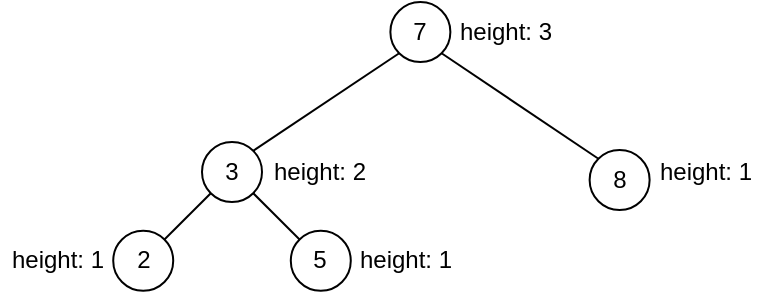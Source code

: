 <mxfile>
    <diagram id="PDsLy4f_zZ-C1rrqJ6FS" name="Page-1">
        <mxGraphModel dx="434" dy="510" grid="1" gridSize="10" guides="1" tooltips="1" connect="1" arrows="1" fold="1" page="1" pageScale="1" pageWidth="827" pageHeight="1169" math="0" shadow="0">
            <root>
                <mxCell id="0"/>
                <mxCell id="1" parent="0"/>
                <mxCell id="2" value="7" style="ellipse;whiteSpace=wrap;html=1;aspect=fixed;" parent="1" vertex="1">
                    <mxGeometry x="354.19" y="100" width="30" height="30" as="geometry"/>
                </mxCell>
                <mxCell id="3" value="3" style="ellipse;whiteSpace=wrap;html=1;aspect=fixed;" parent="1" vertex="1">
                    <mxGeometry x="260" y="170" width="30" height="30" as="geometry"/>
                </mxCell>
                <mxCell id="4" value="" style="endArrow=none;html=1;entryX=0;entryY=1;entryDx=0;entryDy=0;exitX=1;exitY=0;exitDx=0;exitDy=0;" parent="1" source="3" target="2" edge="1">
                    <mxGeometry width="50" height="50" relative="1" as="geometry">
                        <mxPoint x="320" y="230" as="sourcePoint"/>
                        <mxPoint x="370" y="180" as="targetPoint"/>
                    </mxGeometry>
                </mxCell>
                <mxCell id="5" value="8" style="ellipse;whiteSpace=wrap;html=1;aspect=fixed;" parent="1" vertex="1">
                    <mxGeometry x="453.81" y="174" width="30" height="30" as="geometry"/>
                </mxCell>
                <mxCell id="6" value="" style="endArrow=none;html=1;entryX=1;entryY=1;entryDx=0;entryDy=0;exitX=0;exitY=0;exitDx=0;exitDy=0;" parent="1" source="5" target="2" edge="1">
                    <mxGeometry width="50" height="50" relative="1" as="geometry">
                        <mxPoint x="440" y="250" as="sourcePoint"/>
                        <mxPoint x="490" y="200" as="targetPoint"/>
                    </mxGeometry>
                </mxCell>
                <mxCell id="9" value="2" style="ellipse;whiteSpace=wrap;html=1;aspect=fixed;" parent="1" vertex="1">
                    <mxGeometry x="215.61" y="214.393" width="30" height="30" as="geometry"/>
                </mxCell>
                <mxCell id="10" value="" style="endArrow=none;html=1;entryX=0;entryY=1;entryDx=0;entryDy=0;exitX=1;exitY=0;exitDx=0;exitDy=0;" parent="1" source="9" target="3" edge="1">
                    <mxGeometry width="50" height="50" relative="1" as="geometry">
                        <mxPoint x="275.61" y="274.393" as="sourcePoint"/>
                        <mxPoint x="260.003" y="200" as="targetPoint"/>
                    </mxGeometry>
                </mxCell>
                <mxCell id="13" value="5" style="ellipse;whiteSpace=wrap;html=1;aspect=fixed;" parent="1" vertex="1">
                    <mxGeometry x="304.393" y="214.393" width="30" height="30" as="geometry"/>
                </mxCell>
                <mxCell id="14" value="" style="endArrow=none;html=1;entryX=1;entryY=1;entryDx=0;entryDy=0;exitX=0;exitY=0;exitDx=0;exitDy=0;" parent="1" source="13" target="3" edge="1">
                    <mxGeometry width="50" height="50" relative="1" as="geometry">
                        <mxPoint x="404.393" y="294.393" as="sourcePoint"/>
                        <mxPoint x="290" y="200" as="targetPoint"/>
                    </mxGeometry>
                </mxCell>
                <mxCell id="ywxDrNdQzyjNlyeXv9OA-14" value="height: 3" style="text;html=1;strokeColor=none;fillColor=none;align=center;verticalAlign=middle;whiteSpace=wrap;rounded=0;dashed=1;" parent="1" vertex="1">
                    <mxGeometry x="384.19" y="106.52" width="55.81" height="16.95" as="geometry"/>
                </mxCell>
                <mxCell id="ywxDrNdQzyjNlyeXv9OA-17" value="height: 2" style="text;html=1;strokeColor=none;fillColor=none;align=center;verticalAlign=middle;whiteSpace=wrap;rounded=0;dashed=1;" parent="1" vertex="1">
                    <mxGeometry x="291.49" y="176.52" width="55.81" height="16.95" as="geometry"/>
                </mxCell>
                <mxCell id="ywxDrNdQzyjNlyeXv9OA-18" value="height: 1" style="text;html=1;strokeColor=none;fillColor=none;align=center;verticalAlign=middle;whiteSpace=wrap;rounded=0;dashed=1;" parent="1" vertex="1">
                    <mxGeometry x="483.81" y="176.52" width="55.81" height="16.95" as="geometry"/>
                </mxCell>
                <mxCell id="ywxDrNdQzyjNlyeXv9OA-19" value="height: 1" style="text;html=1;strokeColor=none;fillColor=none;align=center;verticalAlign=middle;whiteSpace=wrap;rounded=0;dashed=1;" parent="1" vertex="1">
                    <mxGeometry x="159.8" y="220.92" width="55.81" height="16.95" as="geometry"/>
                </mxCell>
                <mxCell id="ywxDrNdQzyjNlyeXv9OA-20" value="height: 1" style="text;html=1;strokeColor=none;fillColor=none;align=center;verticalAlign=middle;whiteSpace=wrap;rounded=0;dashed=1;" parent="1" vertex="1">
                    <mxGeometry x="334.39" y="220.92" width="55.81" height="16.95" as="geometry"/>
                </mxCell>
            </root>
        </mxGraphModel>
    </diagram>
    <diagram id="A1ETEz92B-_GdZJAFfuK" name="Page-2">
        <mxGraphModel dx="727" dy="567" grid="1" gridSize="10" guides="1" tooltips="1" connect="1" arrows="1" fold="1" page="1" pageScale="1" pageWidth="827" pageHeight="1169" math="0" shadow="0">
            <root>
                <mxCell id="U0LI16ThzFTzC_mekFqo-0"/>
                <mxCell id="U0LI16ThzFTzC_mekFqo-1" parent="U0LI16ThzFTzC_mekFqo-0"/>
                <mxCell id="fODxEZRQt1lMfu4_kW2Y-2" value="" style="rounded=0;whiteSpace=wrap;html=1;dashed=1;" vertex="1" parent="U0LI16ThzFTzC_mekFqo-1">
                    <mxGeometry x="290" y="204" width="70" height="56" as="geometry"/>
                </mxCell>
                <mxCell id="cjebMJaR-qzU2bz2v_MR-0" value="7" style="ellipse;whiteSpace=wrap;html=1;aspect=fixed;" vertex="1" parent="U0LI16ThzFTzC_mekFqo-1">
                    <mxGeometry x="354.19" y="100" width="30" height="30" as="geometry"/>
                </mxCell>
                <mxCell id="cjebMJaR-qzU2bz2v_MR-1" value="3" style="ellipse;whiteSpace=wrap;html=1;aspect=fixed;fillColor=#f8cecc;strokeColor=#b85450;" vertex="1" parent="U0LI16ThzFTzC_mekFqo-1">
                    <mxGeometry x="260" y="170" width="30" height="30" as="geometry"/>
                </mxCell>
                <mxCell id="cjebMJaR-qzU2bz2v_MR-2" value="" style="endArrow=none;html=1;entryX=0;entryY=1;entryDx=0;entryDy=0;exitX=1;exitY=0;exitDx=0;exitDy=0;" edge="1" parent="U0LI16ThzFTzC_mekFqo-1" source="cjebMJaR-qzU2bz2v_MR-1" target="cjebMJaR-qzU2bz2v_MR-0">
                    <mxGeometry width="50" height="50" relative="1" as="geometry">
                        <mxPoint x="320" y="230" as="sourcePoint"/>
                        <mxPoint x="370" y="180" as="targetPoint"/>
                    </mxGeometry>
                </mxCell>
                <mxCell id="cjebMJaR-qzU2bz2v_MR-3" value="8" style="ellipse;whiteSpace=wrap;html=1;aspect=fixed;" vertex="1" parent="U0LI16ThzFTzC_mekFqo-1">
                    <mxGeometry x="453.81" y="174" width="30" height="30" as="geometry"/>
                </mxCell>
                <mxCell id="cjebMJaR-qzU2bz2v_MR-4" value="" style="endArrow=none;html=1;entryX=1;entryY=1;entryDx=0;entryDy=0;exitX=0;exitY=0;exitDx=0;exitDy=0;" edge="1" parent="U0LI16ThzFTzC_mekFqo-1" source="cjebMJaR-qzU2bz2v_MR-3" target="cjebMJaR-qzU2bz2v_MR-0">
                    <mxGeometry width="50" height="50" relative="1" as="geometry">
                        <mxPoint x="440" y="250" as="sourcePoint"/>
                        <mxPoint x="490" y="200" as="targetPoint"/>
                    </mxGeometry>
                </mxCell>
                <mxCell id="cjebMJaR-qzU2bz2v_MR-5" value="2" style="ellipse;whiteSpace=wrap;html=1;aspect=fixed;" vertex="1" parent="U0LI16ThzFTzC_mekFqo-1">
                    <mxGeometry x="215.61" y="214.393" width="30" height="30" as="geometry"/>
                </mxCell>
                <mxCell id="cjebMJaR-qzU2bz2v_MR-6" value="" style="endArrow=none;html=1;entryX=0;entryY=1;entryDx=0;entryDy=0;exitX=1;exitY=0;exitDx=0;exitDy=0;" edge="1" parent="U0LI16ThzFTzC_mekFqo-1" source="cjebMJaR-qzU2bz2v_MR-5" target="cjebMJaR-qzU2bz2v_MR-1">
                    <mxGeometry width="50" height="50" relative="1" as="geometry">
                        <mxPoint x="275.61" y="274.393" as="sourcePoint"/>
                        <mxPoint x="260.003" y="200" as="targetPoint"/>
                    </mxGeometry>
                </mxCell>
                <mxCell id="cjebMJaR-qzU2bz2v_MR-7" value="5" style="ellipse;whiteSpace=wrap;html=1;aspect=fixed;" vertex="1" parent="U0LI16ThzFTzC_mekFqo-1">
                    <mxGeometry x="304.393" y="214.393" width="30" height="30" as="geometry"/>
                </mxCell>
                <mxCell id="cjebMJaR-qzU2bz2v_MR-8" value="" style="endArrow=none;html=1;entryX=1;entryY=1;entryDx=0;entryDy=0;exitX=0;exitY=0;exitDx=0;exitDy=0;" edge="1" parent="U0LI16ThzFTzC_mekFqo-1" source="cjebMJaR-qzU2bz2v_MR-7" target="cjebMJaR-qzU2bz2v_MR-1">
                    <mxGeometry width="50" height="50" relative="1" as="geometry">
                        <mxPoint x="404.393" y="294.393" as="sourcePoint"/>
                        <mxPoint x="290" y="200" as="targetPoint"/>
                    </mxGeometry>
                </mxCell>
                <mxCell id="7VynFC_c9FypP0gHt2bT-0" value="1" style="ellipse;whiteSpace=wrap;html=1;aspect=fixed;fillColor=#dae8fc;strokeColor=#6c8ebf;" vertex="1" parent="U0LI16ThzFTzC_mekFqo-1">
                    <mxGeometry x="170" y="258.787" width="30" height="30" as="geometry"/>
                </mxCell>
                <mxCell id="7VynFC_c9FypP0gHt2bT-1" value="" style="endArrow=none;html=1;exitX=1;exitY=0;exitDx=0;exitDy=0;" edge="1" source="7VynFC_c9FypP0gHt2bT-0" parent="U0LI16ThzFTzC_mekFqo-1" target="cjebMJaR-qzU2bz2v_MR-5">
                    <mxGeometry width="50" height="50" relative="1" as="geometry">
                        <mxPoint x="230" y="318.787" as="sourcePoint"/>
                        <mxPoint x="218.783" y="240" as="targetPoint"/>
                    </mxGeometry>
                </mxCell>
                <mxCell id="95cG8EGlvCz47UEC48y8-0" value="A" style="text;html=1;strokeColor=none;fillColor=none;align=center;verticalAlign=middle;whiteSpace=wrap;rounded=0;dashed=1;" vertex="1" parent="U0LI16ThzFTzC_mekFqo-1">
                    <mxGeometry x="342" y="244" width="18.66" height="16.95" as="geometry"/>
                </mxCell>
                <mxCell id="-jdpykseYhhjxq7JbkWq-0" value="height: 1" style="text;html=1;strokeColor=none;fillColor=none;align=center;verticalAlign=middle;whiteSpace=wrap;rounded=0;dashed=1;" vertex="1" parent="U0LI16ThzFTzC_mekFqo-1">
                    <mxGeometry x="114.19" y="265.31" width="55.81" height="16.95" as="geometry"/>
                </mxCell>
                <mxCell id="-jdpykseYhhjxq7JbkWq-1" value="height: 2" style="text;html=1;strokeColor=none;fillColor=none;align=center;verticalAlign=middle;whiteSpace=wrap;rounded=0;dashed=1;" vertex="1" parent="U0LI16ThzFTzC_mekFqo-1">
                    <mxGeometry x="157.1" y="220.92" width="55.81" height="16.95" as="geometry"/>
                </mxCell>
                <mxCell id="-jdpykseYhhjxq7JbkWq-2" value="height: 1" style="text;html=1;strokeColor=none;fillColor=none;align=center;verticalAlign=middle;whiteSpace=wrap;rounded=0;dashed=1;" vertex="1" parent="U0LI16ThzFTzC_mekFqo-1">
                    <mxGeometry x="334.39" y="220.92" width="55.81" height="16.95" as="geometry"/>
                </mxCell>
                <mxCell id="-jdpykseYhhjxq7JbkWq-3" value="height: 1" style="text;html=1;strokeColor=none;fillColor=none;align=center;verticalAlign=middle;whiteSpace=wrap;rounded=0;dashed=1;" vertex="1" parent="U0LI16ThzFTzC_mekFqo-1">
                    <mxGeometry x="483.81" y="180.52" width="55.81" height="16.95" as="geometry"/>
                </mxCell>
                <mxCell id="-jdpykseYhhjxq7JbkWq-4" value="height: 3" style="text;html=1;strokeColor=none;fillColor=none;align=center;verticalAlign=middle;whiteSpace=wrap;rounded=0;dashed=1;" vertex="1" parent="U0LI16ThzFTzC_mekFqo-1">
                    <mxGeometry x="204.19" y="176.52" width="55.81" height="16.95" as="geometry"/>
                </mxCell>
                <mxCell id="-jdpykseYhhjxq7JbkWq-5" value="height: 4" style="text;html=1;strokeColor=none;fillColor=none;align=center;verticalAlign=middle;whiteSpace=wrap;rounded=0;dashed=1;" vertex="1" parent="U0LI16ThzFTzC_mekFqo-1">
                    <mxGeometry x="298.38" y="106.52" width="55.81" height="16.95" as="geometry"/>
                </mxCell>
            </root>
        </mxGraphModel>
    </diagram>
    <diagram id="gIOm9xvRBAa7ZpTvHARg" name="Page-3">
        <mxGraphModel dx="654" dy="510" grid="1" gridSize="10" guides="1" tooltips="1" connect="1" arrows="1" fold="1" page="1" pageScale="1" pageWidth="827" pageHeight="1169" math="0" shadow="0">
            <root>
                <mxCell id="B3gvs7MUFSlp39JEWeYU-0"/>
                <mxCell id="B3gvs7MUFSlp39JEWeYU-1" parent="B3gvs7MUFSlp39JEWeYU-0"/>
                <mxCell id="6J8DAjIMlAsBPKac8DsQ-0" value="" style="rounded=0;whiteSpace=wrap;html=1;dashed=1;" vertex="1" parent="B3gvs7MUFSlp39JEWeYU-1">
                    <mxGeometry x="280" y="130" width="70" height="56" as="geometry"/>
                </mxCell>
                <mxCell id="6J8DAjIMlAsBPKac8DsQ-1" value="7" style="ellipse;whiteSpace=wrap;html=1;aspect=fixed;" vertex="1" parent="B3gvs7MUFSlp39JEWeYU-1">
                    <mxGeometry x="340" y="100" width="30" height="30" as="geometry"/>
                </mxCell>
                <mxCell id="6J8DAjIMlAsBPKac8DsQ-2" value="3" style="ellipse;whiteSpace=wrap;html=1;aspect=fixed;fillColor=#f8cecc;strokeColor=#b85450;" vertex="1" parent="B3gvs7MUFSlp39JEWeYU-1">
                    <mxGeometry x="290" y="60" width="30" height="30" as="geometry"/>
                </mxCell>
                <mxCell id="6J8DAjIMlAsBPKac8DsQ-3" value="" style="endArrow=none;html=1;entryX=0;entryY=0;entryDx=0;entryDy=0;exitX=1;exitY=1;exitDx=0;exitDy=0;" edge="1" parent="B3gvs7MUFSlp39JEWeYU-1" source="6J8DAjIMlAsBPKac8DsQ-2" target="6J8DAjIMlAsBPKac8DsQ-1">
                    <mxGeometry width="50" height="50" relative="1" as="geometry">
                        <mxPoint x="320" y="230" as="sourcePoint"/>
                        <mxPoint x="370" y="180" as="targetPoint"/>
                    </mxGeometry>
                </mxCell>
                <mxCell id="6J8DAjIMlAsBPKac8DsQ-4" value="8" style="ellipse;whiteSpace=wrap;html=1;aspect=fixed;" vertex="1" parent="B3gvs7MUFSlp39JEWeYU-1">
                    <mxGeometry x="384.39" y="140" width="30" height="30" as="geometry"/>
                </mxCell>
                <mxCell id="6J8DAjIMlAsBPKac8DsQ-5" value="" style="endArrow=none;html=1;entryX=1;entryY=1;entryDx=0;entryDy=0;exitX=0;exitY=0;exitDx=0;exitDy=0;" edge="1" parent="B3gvs7MUFSlp39JEWeYU-1" source="6J8DAjIMlAsBPKac8DsQ-4" target="6J8DAjIMlAsBPKac8DsQ-1">
                    <mxGeometry width="50" height="50" relative="1" as="geometry">
                        <mxPoint x="440" y="250" as="sourcePoint"/>
                        <mxPoint x="490" y="200" as="targetPoint"/>
                    </mxGeometry>
                </mxCell>
                <mxCell id="6J8DAjIMlAsBPKac8DsQ-6" value="2" style="ellipse;whiteSpace=wrap;html=1;aspect=fixed;" vertex="1" parent="B3gvs7MUFSlp39JEWeYU-1">
                    <mxGeometry x="245.61" y="100.003" width="30" height="30" as="geometry"/>
                </mxCell>
                <mxCell id="6J8DAjIMlAsBPKac8DsQ-7" value="" style="endArrow=none;html=1;entryX=0;entryY=1;entryDx=0;entryDy=0;exitX=1;exitY=0;exitDx=0;exitDy=0;" edge="1" parent="B3gvs7MUFSlp39JEWeYU-1" source="6J8DAjIMlAsBPKac8DsQ-6" target="6J8DAjIMlAsBPKac8DsQ-2">
                    <mxGeometry width="50" height="50" relative="1" as="geometry">
                        <mxPoint x="275.61" y="274.393" as="sourcePoint"/>
                        <mxPoint x="260.003" y="200" as="targetPoint"/>
                    </mxGeometry>
                </mxCell>
                <mxCell id="6J8DAjIMlAsBPKac8DsQ-13" style="html=1;exitX=1;exitY=0;exitDx=0;exitDy=0;endArrow=none;endFill=0;" edge="1" parent="B3gvs7MUFSlp39JEWeYU-1" source="6J8DAjIMlAsBPKac8DsQ-8" target="6J8DAjIMlAsBPKac8DsQ-1">
                    <mxGeometry relative="1" as="geometry"/>
                </mxCell>
                <mxCell id="6J8DAjIMlAsBPKac8DsQ-8" value="5" style="ellipse;whiteSpace=wrap;html=1;aspect=fixed;" vertex="1" parent="B3gvs7MUFSlp39JEWeYU-1">
                    <mxGeometry x="294.393" y="140.393" width="30" height="30" as="geometry"/>
                </mxCell>
                <mxCell id="6J8DAjIMlAsBPKac8DsQ-10" value="1" style="ellipse;whiteSpace=wrap;html=1;aspect=fixed;fillColor=#dae8fc;strokeColor=#6c8ebf;" vertex="1" parent="B3gvs7MUFSlp39JEWeYU-1">
                    <mxGeometry x="200" y="144.397" width="30" height="30" as="geometry"/>
                </mxCell>
                <mxCell id="6J8DAjIMlAsBPKac8DsQ-11" value="" style="endArrow=none;html=1;exitX=1;exitY=0;exitDx=0;exitDy=0;" edge="1" parent="B3gvs7MUFSlp39JEWeYU-1" source="6J8DAjIMlAsBPKac8DsQ-10" target="6J8DAjIMlAsBPKac8DsQ-6">
                    <mxGeometry width="50" height="50" relative="1" as="geometry">
                        <mxPoint x="260" y="204.397" as="sourcePoint"/>
                        <mxPoint x="248.783" y="125.61" as="targetPoint"/>
                    </mxGeometry>
                </mxCell>
                <mxCell id="6J8DAjIMlAsBPKac8DsQ-12" value="A" style="text;html=1;strokeColor=none;fillColor=none;align=center;verticalAlign=middle;whiteSpace=wrap;rounded=0;dashed=1;" vertex="1" parent="B3gvs7MUFSlp39JEWeYU-1">
                    <mxGeometry x="332" y="170" width="18.66" height="16.95" as="geometry"/>
                </mxCell>
            </root>
        </mxGraphModel>
    </diagram>
    <diagram id="dE0DM8MCHmEFSi1aCVEy" name="Page-4">
        <mxGraphModel dx="434" dy="510" grid="1" gridSize="10" guides="1" tooltips="1" connect="1" arrows="1" fold="1" page="1" pageScale="1" pageWidth="827" pageHeight="1169" math="0" shadow="0">
            <root>
                <mxCell id="0q-RCLuP74MCd_gRrG2g-0"/>
                <mxCell id="0q-RCLuP74MCd_gRrG2g-1" parent="0q-RCLuP74MCd_gRrG2g-0"/>
                <mxCell id="v6JM4WhQr6O_34wnlhMI-3" value="" style="rounded=0;whiteSpace=wrap;html=1;dashed=1;" parent="0q-RCLuP74MCd_gRrG2g-1" vertex="1">
                    <mxGeometry x="290" y="210" width="100" height="90" as="geometry"/>
                </mxCell>
                <mxCell id="0q-RCLuP74MCd_gRrG2g-2" value="7" style="ellipse;whiteSpace=wrap;html=1;aspect=fixed;" parent="0q-RCLuP74MCd_gRrG2g-1" vertex="1">
                    <mxGeometry x="354.19" y="100" width="30" height="30" as="geometry"/>
                </mxCell>
                <mxCell id="0q-RCLuP74MCd_gRrG2g-3" value="3" style="ellipse;whiteSpace=wrap;html=1;aspect=fixed;fillColor=#f8cecc;strokeColor=#b85450;" parent="0q-RCLuP74MCd_gRrG2g-1" vertex="1">
                    <mxGeometry x="260" y="170" width="30" height="30" as="geometry"/>
                </mxCell>
                <mxCell id="0q-RCLuP74MCd_gRrG2g-4" value="" style="endArrow=none;html=1;entryX=0;entryY=1;entryDx=0;entryDy=0;exitX=1;exitY=0;exitDx=0;exitDy=0;" parent="0q-RCLuP74MCd_gRrG2g-1" source="0q-RCLuP74MCd_gRrG2g-3" target="0q-RCLuP74MCd_gRrG2g-2" edge="1">
                    <mxGeometry width="50" height="50" relative="1" as="geometry">
                        <mxPoint x="320" y="230" as="sourcePoint"/>
                        <mxPoint x="370" y="180" as="targetPoint"/>
                    </mxGeometry>
                </mxCell>
                <mxCell id="0q-RCLuP74MCd_gRrG2g-5" value="8" style="ellipse;whiteSpace=wrap;html=1;aspect=fixed;" parent="0q-RCLuP74MCd_gRrG2g-1" vertex="1">
                    <mxGeometry x="453.81" y="174" width="30" height="30" as="geometry"/>
                </mxCell>
                <mxCell id="0q-RCLuP74MCd_gRrG2g-6" value="" style="endArrow=none;html=1;entryX=1;entryY=1;entryDx=0;entryDy=0;exitX=0;exitY=0;exitDx=0;exitDy=0;" parent="0q-RCLuP74MCd_gRrG2g-1" source="0q-RCLuP74MCd_gRrG2g-5" target="0q-RCLuP74MCd_gRrG2g-2" edge="1">
                    <mxGeometry width="50" height="50" relative="1" as="geometry">
                        <mxPoint x="440" y="250" as="sourcePoint"/>
                        <mxPoint x="490" y="200" as="targetPoint"/>
                    </mxGeometry>
                </mxCell>
                <mxCell id="0q-RCLuP74MCd_gRrG2g-7" value="2" style="ellipse;whiteSpace=wrap;html=1;aspect=fixed;" parent="0q-RCLuP74MCd_gRrG2g-1" vertex="1">
                    <mxGeometry x="215.61" y="214.393" width="30" height="30" as="geometry"/>
                </mxCell>
                <mxCell id="0q-RCLuP74MCd_gRrG2g-8" value="" style="endArrow=none;html=1;entryX=0;entryY=1;entryDx=0;entryDy=0;exitX=1;exitY=0;exitDx=0;exitDy=0;" parent="0q-RCLuP74MCd_gRrG2g-1" source="0q-RCLuP74MCd_gRrG2g-7" target="0q-RCLuP74MCd_gRrG2g-3" edge="1">
                    <mxGeometry width="50" height="50" relative="1" as="geometry">
                        <mxPoint x="275.61" y="274.393" as="sourcePoint"/>
                        <mxPoint x="260.003" y="200" as="targetPoint"/>
                    </mxGeometry>
                </mxCell>
                <mxCell id="0q-RCLuP74MCd_gRrG2g-9" value="5" style="ellipse;whiteSpace=wrap;html=1;aspect=fixed;" parent="0q-RCLuP74MCd_gRrG2g-1" vertex="1">
                    <mxGeometry x="304.393" y="214.393" width="30" height="30" as="geometry"/>
                </mxCell>
                <mxCell id="0q-RCLuP74MCd_gRrG2g-10" value="" style="endArrow=none;html=1;entryX=1;entryY=1;entryDx=0;entryDy=0;exitX=0;exitY=0;exitDx=0;exitDy=0;" parent="0q-RCLuP74MCd_gRrG2g-1" source="0q-RCLuP74MCd_gRrG2g-9" target="0q-RCLuP74MCd_gRrG2g-3" edge="1">
                    <mxGeometry width="50" height="50" relative="1" as="geometry">
                        <mxPoint x="404.393" y="294.393" as="sourcePoint"/>
                        <mxPoint x="290" y="200" as="targetPoint"/>
                    </mxGeometry>
                </mxCell>
                <mxCell id="0q-RCLuP74MCd_gRrG2g-14" value="6" style="ellipse;whiteSpace=wrap;html=1;aspect=fixed;fillColor=#dae8fc;strokeColor=#6c8ebf;" parent="0q-RCLuP74MCd_gRrG2g-1" vertex="1">
                    <mxGeometry x="348.783" y="258.783" width="30" height="30" as="geometry"/>
                </mxCell>
                <mxCell id="0q-RCLuP74MCd_gRrG2g-15" value="" style="endArrow=none;html=1;exitX=0;exitY=0;exitDx=0;exitDy=0;" parent="0q-RCLuP74MCd_gRrG2g-1" source="0q-RCLuP74MCd_gRrG2g-14" target="0q-RCLuP74MCd_gRrG2g-9" edge="1">
                    <mxGeometry width="50" height="50" relative="1" as="geometry">
                        <mxPoint x="448.783" y="338.783" as="sourcePoint"/>
                        <mxPoint x="329.997" y="239.997" as="targetPoint"/>
                    </mxGeometry>
                </mxCell>
                <mxCell id="v6JM4WhQr6O_34wnlhMI-4" value="A" style="text;html=1;strokeColor=none;fillColor=none;align=center;verticalAlign=middle;whiteSpace=wrap;rounded=0;dashed=1;" parent="0q-RCLuP74MCd_gRrG2g-1" vertex="1">
                    <mxGeometry x="290" y="280" width="18.66" height="16.95" as="geometry"/>
                </mxCell>
                <mxCell id="K3rINB1OM2ZtlQIej0r_-0" value="height: 1" style="text;html=1;strokeColor=none;fillColor=none;align=center;verticalAlign=middle;whiteSpace=wrap;rounded=0;dashed=1;" vertex="1" parent="0q-RCLuP74MCd_gRrG2g-1">
                    <mxGeometry x="160.0" y="221" width="55.81" height="16.95" as="geometry"/>
                </mxCell>
                <mxCell id="K3rINB1OM2ZtlQIej0r_-1" value="height: 1" style="text;html=1;strokeColor=none;fillColor=none;align=center;verticalAlign=middle;whiteSpace=wrap;rounded=0;dashed=1;" vertex="1" parent="0q-RCLuP74MCd_gRrG2g-1">
                    <mxGeometry x="378.78" y="265.31" width="55.81" height="16.95" as="geometry"/>
                </mxCell>
                <mxCell id="K3rINB1OM2ZtlQIej0r_-2" value="height: 2" style="text;html=1;strokeColor=none;fillColor=none;align=center;verticalAlign=middle;whiteSpace=wrap;rounded=0;dashed=1;" vertex="1" parent="0q-RCLuP74MCd_gRrG2g-1">
                    <mxGeometry x="334.19" y="221" width="55.81" height="16.95" as="geometry"/>
                </mxCell>
                <mxCell id="K3rINB1OM2ZtlQIej0r_-3" value="height: 3" style="text;html=1;strokeColor=none;fillColor=none;align=center;verticalAlign=middle;whiteSpace=wrap;rounded=0;dashed=1;" vertex="1" parent="0q-RCLuP74MCd_gRrG2g-1">
                    <mxGeometry x="204.19" y="174" width="55.81" height="16.95" as="geometry"/>
                </mxCell>
                <mxCell id="K3rINB1OM2ZtlQIej0r_-4" value="height: 1" style="text;html=1;strokeColor=none;fillColor=none;align=center;verticalAlign=middle;whiteSpace=wrap;rounded=0;dashed=1;" vertex="1" parent="0q-RCLuP74MCd_gRrG2g-1">
                    <mxGeometry x="483.81" y="180.52" width="55.81" height="16.95" as="geometry"/>
                </mxCell>
                <mxCell id="K3rINB1OM2ZtlQIej0r_-5" value="height: 4" style="text;html=1;strokeColor=none;fillColor=none;align=center;verticalAlign=middle;whiteSpace=wrap;rounded=0;dashed=1;" vertex="1" parent="0q-RCLuP74MCd_gRrG2g-1">
                    <mxGeometry x="292.97" y="106.52" width="55.81" height="16.95" as="geometry"/>
                </mxCell>
            </root>
        </mxGraphModel>
    </diagram>
    <diagram id="ZOZqtbMrinXcaQaFx5Sj" name="Page-5">
        <mxGraphModel dx="434" dy="510" grid="1" gridSize="10" guides="1" tooltips="1" connect="1" arrows="1" fold="1" page="1" pageScale="1" pageWidth="827" pageHeight="1169" math="0" shadow="0">
            <root>
                <mxCell id="srx_pqPN8GiLdJlBJ631-0"/>
                <mxCell id="srx_pqPN8GiLdJlBJ631-1" parent="srx_pqPN8GiLdJlBJ631-0"/>
                <mxCell id="srx_pqPN8GiLdJlBJ631-2" value="7" style="ellipse;whiteSpace=wrap;html=1;aspect=fixed;" parent="srx_pqPN8GiLdJlBJ631-1" vertex="1">
                    <mxGeometry x="399" y="130" width="30" height="30" as="geometry"/>
                </mxCell>
                <mxCell id="srx_pqPN8GiLdJlBJ631-3" value="3" style="ellipse;whiteSpace=wrap;html=1;aspect=fixed;fillColor=#f8cecc;strokeColor=#b85450;" parent="srx_pqPN8GiLdJlBJ631-1" vertex="1">
                    <mxGeometry x="338.66" y="80" width="30" height="30" as="geometry"/>
                </mxCell>
                <mxCell id="srx_pqPN8GiLdJlBJ631-4" value="" style="endArrow=none;html=1;entryX=0;entryY=0;entryDx=0;entryDy=0;exitX=1;exitY=1;exitDx=0;exitDy=0;" parent="srx_pqPN8GiLdJlBJ631-1" source="srx_pqPN8GiLdJlBJ631-3" target="srx_pqPN8GiLdJlBJ631-2" edge="1">
                    <mxGeometry width="50" height="50" relative="1" as="geometry">
                        <mxPoint x="320" y="230" as="sourcePoint"/>
                        <mxPoint x="370" y="180" as="targetPoint"/>
                    </mxGeometry>
                </mxCell>
                <mxCell id="srx_pqPN8GiLdJlBJ631-5" value="8" style="ellipse;whiteSpace=wrap;html=1;aspect=fixed;" parent="srx_pqPN8GiLdJlBJ631-1" vertex="1">
                    <mxGeometry x="453.81" y="174" width="30" height="30" as="geometry"/>
                </mxCell>
                <mxCell id="srx_pqPN8GiLdJlBJ631-6" value="" style="endArrow=none;html=1;exitX=0;exitY=0;exitDx=0;exitDy=0;" parent="srx_pqPN8GiLdJlBJ631-1" source="srx_pqPN8GiLdJlBJ631-5" target="srx_pqPN8GiLdJlBJ631-2" edge="1">
                    <mxGeometry width="50" height="50" relative="1" as="geometry">
                        <mxPoint x="440" y="250" as="sourcePoint"/>
                        <mxPoint x="430" y="150" as="targetPoint"/>
                    </mxGeometry>
                </mxCell>
                <mxCell id="srx_pqPN8GiLdJlBJ631-7" value="2" style="ellipse;whiteSpace=wrap;html=1;aspect=fixed;" parent="srx_pqPN8GiLdJlBJ631-1" vertex="1">
                    <mxGeometry x="280" y="130.003" width="30" height="30" as="geometry"/>
                </mxCell>
                <mxCell id="srx_pqPN8GiLdJlBJ631-8" value="" style="endArrow=none;html=1;entryX=0;entryY=1;entryDx=0;entryDy=0;exitX=1;exitY=0;exitDx=0;exitDy=0;" parent="srx_pqPN8GiLdJlBJ631-1" source="srx_pqPN8GiLdJlBJ631-7" target="srx_pqPN8GiLdJlBJ631-3" edge="1">
                    <mxGeometry width="50" height="50" relative="1" as="geometry">
                        <mxPoint x="275.61" y="274.393" as="sourcePoint"/>
                        <mxPoint x="260.003" y="200" as="targetPoint"/>
                    </mxGeometry>
                </mxCell>
                <mxCell id="QXM05vNPRQlsm8f2P3gv-0" value="" style="rounded=0;whiteSpace=wrap;html=1;dashed=1;" parent="srx_pqPN8GiLdJlBJ631-1" vertex="1">
                    <mxGeometry x="338.66" y="174" width="101.34" height="90" as="geometry"/>
                </mxCell>
                <mxCell id="QXM05vNPRQlsm8f2P3gv-1" value="5" style="ellipse;whiteSpace=wrap;html=1;aspect=fixed;" parent="srx_pqPN8GiLdJlBJ631-1" vertex="1">
                    <mxGeometry x="353.053" y="178.393" width="30" height="30" as="geometry"/>
                </mxCell>
                <mxCell id="QXM05vNPRQlsm8f2P3gv-2" value="6" style="ellipse;whiteSpace=wrap;html=1;aspect=fixed;fillColor=#dae8fc;strokeColor=#6c8ebf;" parent="srx_pqPN8GiLdJlBJ631-1" vertex="1">
                    <mxGeometry x="397.443" y="222.783" width="30" height="30" as="geometry"/>
                </mxCell>
                <mxCell id="QXM05vNPRQlsm8f2P3gv-3" value="" style="endArrow=none;html=1;exitX=0;exitY=0;exitDx=0;exitDy=0;" parent="srx_pqPN8GiLdJlBJ631-1" source="QXM05vNPRQlsm8f2P3gv-2" target="QXM05vNPRQlsm8f2P3gv-1" edge="1">
                    <mxGeometry width="50" height="50" relative="1" as="geometry">
                        <mxPoint x="497.443" y="302.783" as="sourcePoint"/>
                        <mxPoint x="378.657" y="203.997" as="targetPoint"/>
                    </mxGeometry>
                </mxCell>
                <mxCell id="QXM05vNPRQlsm8f2P3gv-4" value="A" style="text;html=1;strokeColor=none;fillColor=none;align=center;verticalAlign=middle;whiteSpace=wrap;rounded=0;dashed=1;" parent="srx_pqPN8GiLdJlBJ631-1" vertex="1">
                    <mxGeometry x="338.66" y="244" width="18.66" height="16.95" as="geometry"/>
                </mxCell>
                <mxCell id="QXM05vNPRQlsm8f2P3gv-5" value="" style="endArrow=none;html=1;entryX=0;entryY=1;entryDx=0;entryDy=0;exitX=1;exitY=0;exitDx=0;exitDy=0;" parent="srx_pqPN8GiLdJlBJ631-1" source="QXM05vNPRQlsm8f2P3gv-1" target="srx_pqPN8GiLdJlBJ631-2" edge="1">
                    <mxGeometry width="50" height="50" relative="1" as="geometry">
                        <mxPoint x="480" y="280" as="sourcePoint"/>
                        <mxPoint x="530" y="230" as="targetPoint"/>
                    </mxGeometry>
                </mxCell>
                <mxCell id="of2gc-iA1AfvIlcgFHzI-0" value="height: 3" style="text;html=1;strokeColor=none;fillColor=none;align=center;verticalAlign=middle;whiteSpace=wrap;rounded=0;dashed=1;" vertex="1" parent="srx_pqPN8GiLdJlBJ631-1">
                    <mxGeometry x="429.0" y="137" width="55.81" height="16.95" as="geometry"/>
                </mxCell>
                <mxCell id="of2gc-iA1AfvIlcgFHzI-1" value="height: 1" style="text;html=1;strokeColor=none;fillColor=none;align=center;verticalAlign=middle;whiteSpace=wrap;rounded=0;dashed=1;" vertex="1" parent="srx_pqPN8GiLdJlBJ631-1">
                    <mxGeometry x="429.0" y="229.31" width="55.81" height="16.95" as="geometry"/>
                </mxCell>
                <mxCell id="of2gc-iA1AfvIlcgFHzI-2" value="height: 1" style="text;html=1;strokeColor=none;fillColor=none;align=center;verticalAlign=middle;whiteSpace=wrap;rounded=0;dashed=1;" vertex="1" parent="srx_pqPN8GiLdJlBJ631-1">
                    <mxGeometry x="484.81" y="180.53" width="55.81" height="16.95" as="geometry"/>
                </mxCell>
                <mxCell id="of2gc-iA1AfvIlcgFHzI-3" value="height: 1" style="text;html=1;strokeColor=none;fillColor=none;align=center;verticalAlign=middle;whiteSpace=wrap;rounded=0;dashed=1;" vertex="1" parent="srx_pqPN8GiLdJlBJ631-1">
                    <mxGeometry x="224.19" y="137" width="55.81" height="16.95" as="geometry"/>
                </mxCell>
                <mxCell id="of2gc-iA1AfvIlcgFHzI-4" value="height: 2" style="text;html=1;strokeColor=none;fillColor=none;align=center;verticalAlign=middle;whiteSpace=wrap;rounded=0;dashed=1;" vertex="1" parent="srx_pqPN8GiLdJlBJ631-1">
                    <mxGeometry x="297.24" y="184.92" width="55.81" height="16.95" as="geometry"/>
                </mxCell>
                <mxCell id="7inFDkB9EqBH8Bze-b3N-0" value="height: 4" style="text;html=1;strokeColor=none;fillColor=none;align=center;verticalAlign=middle;whiteSpace=wrap;rounded=0;dashed=1;" vertex="1" parent="srx_pqPN8GiLdJlBJ631-1">
                    <mxGeometry x="368.66" y="86.52" width="55.81" height="16.95" as="geometry"/>
                </mxCell>
            </root>
        </mxGraphModel>
    </diagram>
    <diagram id="D0i--aWCvPSY_uz-rw34" name="Page-6">
        <mxGraphModel dx="434" dy="510" grid="1" gridSize="10" guides="1" tooltips="1" connect="1" arrows="1" fold="1" page="1" pageScale="1" pageWidth="827" pageHeight="1169" math="0" shadow="0">
            <root>
                <mxCell id="CwWkg3jVypmiuO7Wgu9f-0"/>
                <mxCell id="CwWkg3jVypmiuO7Wgu9f-1" parent="CwWkg3jVypmiuO7Wgu9f-0"/>
                <mxCell id="CwWkg3jVypmiuO7Wgu9f-3" value="7" style="ellipse;whiteSpace=wrap;html=1;aspect=fixed;" vertex="1" parent="CwWkg3jVypmiuO7Wgu9f-1">
                    <mxGeometry x="354.19" y="100" width="30" height="30" as="geometry"/>
                </mxCell>
                <mxCell id="CwWkg3jVypmiuO7Wgu9f-4" value="3" style="ellipse;whiteSpace=wrap;html=1;aspect=fixed;fillColor=#f8cecc;strokeColor=#b85450;" vertex="1" parent="CwWkg3jVypmiuO7Wgu9f-1">
                    <mxGeometry x="260" y="170" width="30" height="30" as="geometry"/>
                </mxCell>
                <mxCell id="CwWkg3jVypmiuO7Wgu9f-5" value="" style="endArrow=none;html=1;entryX=0;entryY=1;entryDx=0;entryDy=0;exitX=1;exitY=0;exitDx=0;exitDy=0;" edge="1" parent="CwWkg3jVypmiuO7Wgu9f-1" source="CwWkg3jVypmiuO7Wgu9f-4" target="CwWkg3jVypmiuO7Wgu9f-3">
                    <mxGeometry width="50" height="50" relative="1" as="geometry">
                        <mxPoint x="320" y="230" as="sourcePoint"/>
                        <mxPoint x="370" y="180" as="targetPoint"/>
                    </mxGeometry>
                </mxCell>
                <mxCell id="CwWkg3jVypmiuO7Wgu9f-6" value="8" style="ellipse;whiteSpace=wrap;html=1;aspect=fixed;" vertex="1" parent="CwWkg3jVypmiuO7Wgu9f-1">
                    <mxGeometry x="453.81" y="174" width="30" height="30" as="geometry"/>
                </mxCell>
                <mxCell id="CwWkg3jVypmiuO7Wgu9f-7" value="" style="endArrow=none;html=1;entryX=1;entryY=1;entryDx=0;entryDy=0;exitX=0;exitY=0;exitDx=0;exitDy=0;" edge="1" parent="CwWkg3jVypmiuO7Wgu9f-1" source="CwWkg3jVypmiuO7Wgu9f-6" target="CwWkg3jVypmiuO7Wgu9f-3">
                    <mxGeometry width="50" height="50" relative="1" as="geometry">
                        <mxPoint x="440" y="250" as="sourcePoint"/>
                        <mxPoint x="490" y="200" as="targetPoint"/>
                    </mxGeometry>
                </mxCell>
                <mxCell id="CwWkg3jVypmiuO7Wgu9f-8" value="2" style="ellipse;whiteSpace=wrap;html=1;aspect=fixed;" vertex="1" parent="CwWkg3jVypmiuO7Wgu9f-1">
                    <mxGeometry x="215.61" y="214.393" width="30" height="30" as="geometry"/>
                </mxCell>
                <mxCell id="CwWkg3jVypmiuO7Wgu9f-9" value="" style="endArrow=none;html=1;entryX=0;entryY=1;entryDx=0;entryDy=0;exitX=1;exitY=0;exitDx=0;exitDy=0;" edge="1" parent="CwWkg3jVypmiuO7Wgu9f-1" source="CwWkg3jVypmiuO7Wgu9f-8" target="CwWkg3jVypmiuO7Wgu9f-4">
                    <mxGeometry width="50" height="50" relative="1" as="geometry">
                        <mxPoint x="275.61" y="274.393" as="sourcePoint"/>
                        <mxPoint x="260.003" y="200" as="targetPoint"/>
                    </mxGeometry>
                </mxCell>
                <mxCell id="CwWkg3jVypmiuO7Wgu9f-15" value="height: 1" style="text;html=1;strokeColor=none;fillColor=none;align=center;verticalAlign=middle;whiteSpace=wrap;rounded=0;dashed=1;" vertex="1" parent="CwWkg3jVypmiuO7Wgu9f-1">
                    <mxGeometry x="160.0" y="221" width="55.81" height="16.95" as="geometry"/>
                </mxCell>
                <mxCell id="CwWkg3jVypmiuO7Wgu9f-18" value="height: 2" style="text;html=1;strokeColor=none;fillColor=none;align=center;verticalAlign=middle;whiteSpace=wrap;rounded=0;dashed=1;" vertex="1" parent="CwWkg3jVypmiuO7Wgu9f-1">
                    <mxGeometry x="204.19" y="174" width="55.81" height="16.95" as="geometry"/>
                </mxCell>
                <mxCell id="CwWkg3jVypmiuO7Wgu9f-19" value="height: 1" style="text;html=1;strokeColor=none;fillColor=none;align=center;verticalAlign=middle;whiteSpace=wrap;rounded=0;dashed=1;" vertex="1" parent="CwWkg3jVypmiuO7Wgu9f-1">
                    <mxGeometry x="483.81" y="180.52" width="55.81" height="16.95" as="geometry"/>
                </mxCell>
                <mxCell id="CwWkg3jVypmiuO7Wgu9f-20" value="height: 4" style="text;html=1;strokeColor=none;fillColor=none;align=center;verticalAlign=middle;whiteSpace=wrap;rounded=0;dashed=1;" vertex="1" parent="CwWkg3jVypmiuO7Wgu9f-1">
                    <mxGeometry x="292.97" y="106.52" width="55.81" height="16.95" as="geometry"/>
                </mxCell>
            </root>
        </mxGraphModel>
    </diagram>
    <diagram id="9hRlle7dJfKbLUO6s5ha" name="Page-7">
        <mxGraphModel dx="434" dy="510" grid="1" gridSize="10" guides="1" tooltips="1" connect="1" arrows="1" fold="1" page="1" pageScale="1" pageWidth="827" pageHeight="1169" math="0" shadow="0">
            <root>
                <mxCell id="8Q7ljTm89vep6kMNrNza-0"/>
                <mxCell id="8Q7ljTm89vep6kMNrNza-1" parent="8Q7ljTm89vep6kMNrNza-0"/>
                <mxCell id="8Q7ljTm89vep6kMNrNza-2" value="7" style="ellipse;whiteSpace=wrap;html=1;aspect=fixed;" parent="8Q7ljTm89vep6kMNrNza-1" vertex="1">
                    <mxGeometry x="399" y="130" width="30" height="30" as="geometry"/>
                </mxCell>
                <mxCell id="8Q7ljTm89vep6kMNrNza-3" value="3" style="ellipse;whiteSpace=wrap;html=1;aspect=fixed;fillColor=#f8cecc;strokeColor=#b85450;" parent="8Q7ljTm89vep6kMNrNza-1" vertex="1">
                    <mxGeometry x="338.66" y="80" width="30" height="30" as="geometry"/>
                </mxCell>
                <mxCell id="8Q7ljTm89vep6kMNrNza-4" value="" style="endArrow=none;html=1;entryX=0;entryY=0;entryDx=0;entryDy=0;exitX=1;exitY=1;exitDx=0;exitDy=0;" parent="8Q7ljTm89vep6kMNrNza-1" source="8Q7ljTm89vep6kMNrNza-3" target="8Q7ljTm89vep6kMNrNza-2" edge="1">
                    <mxGeometry width="50" height="50" relative="1" as="geometry">
                        <mxPoint x="320" y="230" as="sourcePoint"/>
                        <mxPoint x="370" y="180" as="targetPoint"/>
                    </mxGeometry>
                </mxCell>
                <mxCell id="8Q7ljTm89vep6kMNrNza-7" value="2" style="ellipse;whiteSpace=wrap;html=1;aspect=fixed;" parent="8Q7ljTm89vep6kMNrNza-1" vertex="1">
                    <mxGeometry x="280" y="130.003" width="30" height="30" as="geometry"/>
                </mxCell>
                <mxCell id="8Q7ljTm89vep6kMNrNza-8" value="" style="endArrow=none;html=1;entryX=0;entryY=1;entryDx=0;entryDy=0;exitX=1;exitY=0;exitDx=0;exitDy=0;" parent="8Q7ljTm89vep6kMNrNza-1" source="8Q7ljTm89vep6kMNrNza-7" target="8Q7ljTm89vep6kMNrNza-3" edge="1">
                    <mxGeometry width="50" height="50" relative="1" as="geometry">
                        <mxPoint x="275.61" y="274.393" as="sourcePoint"/>
                        <mxPoint x="260.003" y="200" as="targetPoint"/>
                    </mxGeometry>
                </mxCell>
                <mxCell id="8Q7ljTm89vep6kMNrNza-9" value="" style="rounded=0;whiteSpace=wrap;html=1;dashed=1;" parent="8Q7ljTm89vep6kMNrNza-1" vertex="1">
                    <mxGeometry x="338.66" y="174" width="101.34" height="90" as="geometry"/>
                </mxCell>
                <mxCell id="8Q7ljTm89vep6kMNrNza-10" value="5" style="ellipse;whiteSpace=wrap;html=1;aspect=fixed;" parent="8Q7ljTm89vep6kMNrNza-1" vertex="1">
                    <mxGeometry x="353.053" y="178.393" width="30" height="30" as="geometry"/>
                </mxCell>
                <mxCell id="8Q7ljTm89vep6kMNrNza-11" value="6" style="ellipse;whiteSpace=wrap;html=1;aspect=fixed;fillColor=#dae8fc;strokeColor=#6c8ebf;" parent="8Q7ljTm89vep6kMNrNza-1" vertex="1">
                    <mxGeometry x="397.443" y="222.783" width="30" height="30" as="geometry"/>
                </mxCell>
                <mxCell id="8Q7ljTm89vep6kMNrNza-12" value="" style="endArrow=none;html=1;exitX=0;exitY=0;exitDx=0;exitDy=0;" parent="8Q7ljTm89vep6kMNrNza-1" source="8Q7ljTm89vep6kMNrNza-11" target="8Q7ljTm89vep6kMNrNza-10" edge="1">
                    <mxGeometry width="50" height="50" relative="1" as="geometry">
                        <mxPoint x="497.443" y="302.783" as="sourcePoint"/>
                        <mxPoint x="378.657" y="203.997" as="targetPoint"/>
                    </mxGeometry>
                </mxCell>
                <mxCell id="8Q7ljTm89vep6kMNrNza-13" value="A" style="text;html=1;strokeColor=none;fillColor=none;align=center;verticalAlign=middle;whiteSpace=wrap;rounded=0;dashed=1;" parent="8Q7ljTm89vep6kMNrNza-1" vertex="1">
                    <mxGeometry x="338.66" y="244" width="18.66" height="16.95" as="geometry"/>
                </mxCell>
                <mxCell id="8Q7ljTm89vep6kMNrNza-14" value="" style="endArrow=none;html=1;entryX=0;entryY=1;entryDx=0;entryDy=0;exitX=1;exitY=0;exitDx=0;exitDy=0;" parent="8Q7ljTm89vep6kMNrNza-1" source="8Q7ljTm89vep6kMNrNza-10" target="8Q7ljTm89vep6kMNrNza-2" edge="1">
                    <mxGeometry width="50" height="50" relative="1" as="geometry">
                        <mxPoint x="480" y="280" as="sourcePoint"/>
                        <mxPoint x="530" y="230" as="targetPoint"/>
                    </mxGeometry>
                </mxCell>
                <mxCell id="8Q7ljTm89vep6kMNrNza-15" value="height: 3" style="text;html=1;strokeColor=none;fillColor=none;align=center;verticalAlign=middle;whiteSpace=wrap;rounded=0;dashed=1;" parent="8Q7ljTm89vep6kMNrNza-1" vertex="1">
                    <mxGeometry x="429.0" y="137" width="55.81" height="16.95" as="geometry"/>
                </mxCell>
                <mxCell id="8Q7ljTm89vep6kMNrNza-16" value="height: 1" style="text;html=1;strokeColor=none;fillColor=none;align=center;verticalAlign=middle;whiteSpace=wrap;rounded=0;dashed=1;" parent="8Q7ljTm89vep6kMNrNza-1" vertex="1">
                    <mxGeometry x="429.0" y="229.31" width="55.81" height="16.95" as="geometry"/>
                </mxCell>
                <mxCell id="8Q7ljTm89vep6kMNrNza-18" value="height: 1" style="text;html=1;strokeColor=none;fillColor=none;align=center;verticalAlign=middle;whiteSpace=wrap;rounded=0;dashed=1;" parent="8Q7ljTm89vep6kMNrNza-1" vertex="1">
                    <mxGeometry x="224.19" y="137" width="55.81" height="16.95" as="geometry"/>
                </mxCell>
                <mxCell id="8Q7ljTm89vep6kMNrNza-19" value="height: 2" style="text;html=1;strokeColor=none;fillColor=none;align=center;verticalAlign=middle;whiteSpace=wrap;rounded=0;dashed=1;" parent="8Q7ljTm89vep6kMNrNza-1" vertex="1">
                    <mxGeometry x="297.24" y="184.92" width="55.81" height="16.95" as="geometry"/>
                </mxCell>
                <mxCell id="8Q7ljTm89vep6kMNrNza-20" value="height: 4" style="text;html=1;strokeColor=none;fillColor=none;align=center;verticalAlign=middle;whiteSpace=wrap;rounded=0;dashed=1;" parent="8Q7ljTm89vep6kMNrNza-1" vertex="1">
                    <mxGeometry x="368.66" y="86.52" width="55.81" height="16.95" as="geometry"/>
                </mxCell>
            </root>
        </mxGraphModel>
    </diagram>
    <diagram id="HjXtBhXGumVUgl0-9iI4" name="Page-8">
        <mxGraphModel dx="434" dy="510" grid="1" gridSize="10" guides="1" tooltips="1" connect="1" arrows="1" fold="1" page="1" pageScale="1" pageWidth="827" pageHeight="1169" math="0" shadow="0">
            <root>
                <mxCell id="H1-oTZm72BTrfmYlyvsB-0"/>
                <mxCell id="H1-oTZm72BTrfmYlyvsB-1" parent="H1-oTZm72BTrfmYlyvsB-0"/>
                <mxCell id="H1-oTZm72BTrfmYlyvsB-3" value="7" style="ellipse;whiteSpace=wrap;html=1;aspect=fixed;" parent="H1-oTZm72BTrfmYlyvsB-1" vertex="1">
                    <mxGeometry x="354.19" y="100" width="30" height="30" as="geometry"/>
                </mxCell>
                <mxCell id="H1-oTZm72BTrfmYlyvsB-4" value="3" style="ellipse;whiteSpace=wrap;html=1;aspect=fixed;" parent="H1-oTZm72BTrfmYlyvsB-1" vertex="1">
                    <mxGeometry x="260" y="170" width="30" height="30" as="geometry"/>
                </mxCell>
                <mxCell id="H1-oTZm72BTrfmYlyvsB-5" value="" style="endArrow=none;html=1;entryX=0;entryY=1;entryDx=0;entryDy=0;exitX=1;exitY=0;exitDx=0;exitDy=0;" parent="H1-oTZm72BTrfmYlyvsB-1" source="H1-oTZm72BTrfmYlyvsB-4" target="H1-oTZm72BTrfmYlyvsB-3" edge="1">
                    <mxGeometry width="50" height="50" relative="1" as="geometry">
                        <mxPoint x="320" y="230" as="sourcePoint"/>
                        <mxPoint x="370" y="180" as="targetPoint"/>
                    </mxGeometry>
                </mxCell>
                <mxCell id="H1-oTZm72BTrfmYlyvsB-6" value="8" style="ellipse;whiteSpace=wrap;html=1;aspect=fixed;" parent="H1-oTZm72BTrfmYlyvsB-1" vertex="1">
                    <mxGeometry x="453.81" y="174" width="30" height="30" as="geometry"/>
                </mxCell>
                <mxCell id="H1-oTZm72BTrfmYlyvsB-7" value="" style="endArrow=none;html=1;entryX=1;entryY=1;entryDx=0;entryDy=0;exitX=0;exitY=0;exitDx=0;exitDy=0;" parent="H1-oTZm72BTrfmYlyvsB-1" source="H1-oTZm72BTrfmYlyvsB-6" target="H1-oTZm72BTrfmYlyvsB-3" edge="1">
                    <mxGeometry width="50" height="50" relative="1" as="geometry">
                        <mxPoint x="440" y="250" as="sourcePoint"/>
                        <mxPoint x="490" y="200" as="targetPoint"/>
                    </mxGeometry>
                </mxCell>
                <mxCell id="H1-oTZm72BTrfmYlyvsB-8" value="2" style="ellipse;whiteSpace=wrap;html=1;aspect=fixed;" parent="H1-oTZm72BTrfmYlyvsB-1" vertex="1">
                    <mxGeometry x="215.61" y="214.393" width="30" height="30" as="geometry"/>
                </mxCell>
                <mxCell id="H1-oTZm72BTrfmYlyvsB-9" value="" style="endArrow=none;html=1;entryX=0;entryY=1;entryDx=0;entryDy=0;exitX=1;exitY=0;exitDx=0;exitDy=0;" parent="H1-oTZm72BTrfmYlyvsB-1" source="H1-oTZm72BTrfmYlyvsB-8" target="H1-oTZm72BTrfmYlyvsB-4" edge="1">
                    <mxGeometry width="50" height="50" relative="1" as="geometry">
                        <mxPoint x="275.61" y="274.393" as="sourcePoint"/>
                        <mxPoint x="260.003" y="200" as="targetPoint"/>
                    </mxGeometry>
                </mxCell>
                <mxCell id="H1-oTZm72BTrfmYlyvsB-10" value="5" style="ellipse;whiteSpace=wrap;html=1;aspect=fixed;fillColor=#f8cecc;strokeColor=#b85450;" parent="H1-oTZm72BTrfmYlyvsB-1" vertex="1">
                    <mxGeometry x="304.393" y="214.393" width="30" height="30" as="geometry"/>
                </mxCell>
                <mxCell id="H1-oTZm72BTrfmYlyvsB-11" value="" style="endArrow=none;html=1;entryX=1;entryY=1;entryDx=0;entryDy=0;exitX=0;exitY=0;exitDx=0;exitDy=0;" parent="H1-oTZm72BTrfmYlyvsB-1" source="H1-oTZm72BTrfmYlyvsB-10" target="H1-oTZm72BTrfmYlyvsB-4" edge="1">
                    <mxGeometry width="50" height="50" relative="1" as="geometry">
                        <mxPoint x="404.393" y="294.393" as="sourcePoint"/>
                        <mxPoint x="290" y="200" as="targetPoint"/>
                    </mxGeometry>
                </mxCell>
                <mxCell id="H1-oTZm72BTrfmYlyvsB-12" value="6" style="ellipse;whiteSpace=wrap;html=1;aspect=fixed;fillColor=#dae8fc;strokeColor=#6c8ebf;" parent="H1-oTZm72BTrfmYlyvsB-1" vertex="1">
                    <mxGeometry x="348.783" y="258.783" width="30" height="30" as="geometry"/>
                </mxCell>
                <mxCell id="H1-oTZm72BTrfmYlyvsB-13" value="" style="endArrow=none;html=1;exitX=0;exitY=0;exitDx=0;exitDy=0;" parent="H1-oTZm72BTrfmYlyvsB-1" source="H1-oTZm72BTrfmYlyvsB-12" target="H1-oTZm72BTrfmYlyvsB-10" edge="1">
                    <mxGeometry width="50" height="50" relative="1" as="geometry">
                        <mxPoint x="448.783" y="338.783" as="sourcePoint"/>
                        <mxPoint x="329.997" y="239.997" as="targetPoint"/>
                    </mxGeometry>
                </mxCell>
                <mxCell id="H22gnp8aeyoIXjQLkcSW-0" value="height: 1" style="text;html=1;strokeColor=none;fillColor=none;align=center;verticalAlign=middle;whiteSpace=wrap;rounded=0;dashed=1;" parent="H1-oTZm72BTrfmYlyvsB-1" vertex="1">
                    <mxGeometry x="378.78" y="265.31" width="55.81" height="16.95" as="geometry"/>
                </mxCell>
                <mxCell id="H22gnp8aeyoIXjQLkcSW-1" value="height: 1" style="text;html=1;strokeColor=none;fillColor=none;align=center;verticalAlign=middle;whiteSpace=wrap;rounded=0;dashed=1;" parent="H1-oTZm72BTrfmYlyvsB-1" vertex="1">
                    <mxGeometry x="483.81" y="180.53" width="55.81" height="16.95" as="geometry"/>
                </mxCell>
                <mxCell id="H22gnp8aeyoIXjQLkcSW-2" value="height: 1" style="text;html=1;strokeColor=none;fillColor=none;align=center;verticalAlign=middle;whiteSpace=wrap;rounded=0;dashed=1;" parent="H1-oTZm72BTrfmYlyvsB-1" vertex="1">
                    <mxGeometry x="159.8" y="220.92" width="55.81" height="16.95" as="geometry"/>
                </mxCell>
                <mxCell id="H22gnp8aeyoIXjQLkcSW-3" value="height: 2" style="text;html=1;strokeColor=none;fillColor=none;align=center;verticalAlign=middle;whiteSpace=wrap;rounded=0;dashed=1;" parent="H1-oTZm72BTrfmYlyvsB-1" vertex="1">
                    <mxGeometry x="335.88" y="220.92" width="55.81" height="16.95" as="geometry"/>
                </mxCell>
                <mxCell id="H22gnp8aeyoIXjQLkcSW-4" value="height: 3&lt;span style=&quot;color: rgba(0 , 0 , 0 , 0) ; font-family: monospace ; font-size: 0px&quot;&gt;%3CmxGraphModel%3E%3Croot%3E%3CmxCell%20id%3D%220%22%2F%3E%3CmxCell%20id%3D%221%22%20parent%3D%220%22%2F%3E%3CmxCell%20id%3D%222%22%20value%3D%22height%3A%201%22%20style%3D%22text%3Bhtml%3D1%3BstrokeColor%3Dnone%3BfillColor%3Dnone%3Balign%3Dcenter%3BverticalAlign%3Dmiddle%3BwhiteSpace%3Dwrap%3Brounded%3D0%3Bdashed%3D1%3B%22%20vertex%3D%221%22%20parent%3D%221%22%3E%3CmxGeometry%20x%3D%22429.0%22%20y%3D%22229.31%22%20width%3D%2255.81%22%20height%3D%2216.95%22%20as%3D%22geometry%22%2F%3E%3C%2FmxCell%3E%3C%2Froot%3E%3C%2FmxGraphModel%3E&lt;/span&gt;" style="text;html=1;strokeColor=none;fillColor=none;align=center;verticalAlign=middle;whiteSpace=wrap;rounded=0;dashed=1;" parent="H1-oTZm72BTrfmYlyvsB-1" vertex="1">
                    <mxGeometry x="202.71" y="176.53" width="55.81" height="16.95" as="geometry"/>
                </mxCell>
                <mxCell id="H22gnp8aeyoIXjQLkcSW-5" value="height: 4" style="text;html=1;strokeColor=none;fillColor=none;align=center;verticalAlign=middle;whiteSpace=wrap;rounded=0;dashed=1;" parent="H1-oTZm72BTrfmYlyvsB-1" vertex="1">
                    <mxGeometry x="298.38" y="106.53" width="55.81" height="16.95" as="geometry"/>
                </mxCell>
            </root>
        </mxGraphModel>
    </diagram>
    <diagram id="BmaoJyDzuE1ZvGXE7yu4" name="Page-9">
        <mxGraphModel dx="434" dy="510" grid="1" gridSize="10" guides="1" tooltips="1" connect="1" arrows="1" fold="1" page="1" pageScale="1" pageWidth="827" pageHeight="1169" math="0" shadow="0">
            <root>
                <mxCell id="-H8onjYvvkz0MSpfTc7S-0"/>
                <mxCell id="-H8onjYvvkz0MSpfTc7S-1" parent="-H8onjYvvkz0MSpfTc7S-0"/>
                <mxCell id="-H8onjYvvkz0MSpfTc7S-3" value="7" style="ellipse;whiteSpace=wrap;html=1;aspect=fixed;" parent="-H8onjYvvkz0MSpfTc7S-1" vertex="1">
                    <mxGeometry x="354.19" y="100" width="30" height="30" as="geometry"/>
                </mxCell>
                <mxCell id="-H8onjYvvkz0MSpfTc7S-4" value="3" style="ellipse;whiteSpace=wrap;html=1;aspect=fixed;" parent="-H8onjYvvkz0MSpfTc7S-1" vertex="1">
                    <mxGeometry x="230.2" y="225.61" width="30" height="30" as="geometry"/>
                </mxCell>
                <mxCell id="-H8onjYvvkz0MSpfTc7S-5" value="" style="endArrow=none;html=1;entryX=0;entryY=1;entryDx=0;entryDy=0;exitX=1;exitY=0;exitDx=0;exitDy=0;" parent="-H8onjYvvkz0MSpfTc7S-1" source="-H8onjYvvkz0MSpfTc7S-10" target="-H8onjYvvkz0MSpfTc7S-3" edge="1">
                    <mxGeometry width="50" height="50" relative="1" as="geometry">
                        <mxPoint x="320" y="230" as="sourcePoint"/>
                        <mxPoint x="370" y="180" as="targetPoint"/>
                    </mxGeometry>
                </mxCell>
                <mxCell id="-H8onjYvvkz0MSpfTc7S-6" value="8" style="ellipse;whiteSpace=wrap;html=1;aspect=fixed;" parent="-H8onjYvvkz0MSpfTc7S-1" vertex="1">
                    <mxGeometry x="453.81" y="174" width="30" height="30" as="geometry"/>
                </mxCell>
                <mxCell id="-H8onjYvvkz0MSpfTc7S-7" value="" style="endArrow=none;html=1;entryX=1;entryY=1;entryDx=0;entryDy=0;exitX=0;exitY=0;exitDx=0;exitDy=0;" parent="-H8onjYvvkz0MSpfTc7S-1" source="-H8onjYvvkz0MSpfTc7S-6" target="-H8onjYvvkz0MSpfTc7S-3" edge="1">
                    <mxGeometry width="50" height="50" relative="1" as="geometry">
                        <mxPoint x="440" y="250" as="sourcePoint"/>
                        <mxPoint x="490" y="200" as="targetPoint"/>
                    </mxGeometry>
                </mxCell>
                <mxCell id="-H8onjYvvkz0MSpfTc7S-8" value="2" style="ellipse;whiteSpace=wrap;html=1;aspect=fixed;" parent="-H8onjYvvkz0MSpfTc7S-1" vertex="1">
                    <mxGeometry x="184.39" y="280.003" width="30" height="30" as="geometry"/>
                </mxCell>
                <mxCell id="-H8onjYvvkz0MSpfTc7S-9" value="" style="endArrow=none;html=1;entryX=0;entryY=1;entryDx=0;entryDy=0;exitX=1;exitY=0;exitDx=0;exitDy=0;" parent="-H8onjYvvkz0MSpfTc7S-1" source="-H8onjYvvkz0MSpfTc7S-8" target="-H8onjYvvkz0MSpfTc7S-4" edge="1">
                    <mxGeometry width="50" height="50" relative="1" as="geometry">
                        <mxPoint x="245.81" y="330.003" as="sourcePoint"/>
                        <mxPoint x="230.203" y="255.61" as="targetPoint"/>
                    </mxGeometry>
                </mxCell>
                <mxCell id="-H8onjYvvkz0MSpfTc7S-10" value="5" style="ellipse;whiteSpace=wrap;html=1;aspect=fixed;fillColor=#f8cecc;strokeColor=#b85450;" parent="-H8onjYvvkz0MSpfTc7S-1" vertex="1">
                    <mxGeometry x="270.203" y="180.533" width="30" height="30" as="geometry"/>
                </mxCell>
                <mxCell id="-H8onjYvvkz0MSpfTc7S-11" value="" style="endArrow=none;html=1;entryX=1;entryY=0;entryDx=0;entryDy=0;exitX=0;exitY=1;exitDx=0;exitDy=0;" parent="-H8onjYvvkz0MSpfTc7S-1" source="-H8onjYvvkz0MSpfTc7S-10" target="-H8onjYvvkz0MSpfTc7S-4" edge="1">
                    <mxGeometry width="50" height="50" relative="1" as="geometry">
                        <mxPoint x="404.393" y="294.393" as="sourcePoint"/>
                        <mxPoint x="290" y="200" as="targetPoint"/>
                    </mxGeometry>
                </mxCell>
                <mxCell id="-H8onjYvvkz0MSpfTc7S-12" value="6" style="ellipse;whiteSpace=wrap;html=1;aspect=fixed;fillColor=#dae8fc;strokeColor=#6c8ebf;" parent="-H8onjYvvkz0MSpfTc7S-1" vertex="1">
                    <mxGeometry x="310.003" y="225.613" width="30" height="30" as="geometry"/>
                </mxCell>
                <mxCell id="-H8onjYvvkz0MSpfTc7S-13" value="" style="endArrow=none;html=1;exitX=0;exitY=0;exitDx=0;exitDy=0;" parent="-H8onjYvvkz0MSpfTc7S-1" source="-H8onjYvvkz0MSpfTc7S-12" target="-H8onjYvvkz0MSpfTc7S-10" edge="1">
                    <mxGeometry width="50" height="50" relative="1" as="geometry">
                        <mxPoint x="448.783" y="338.783" as="sourcePoint"/>
                        <mxPoint x="329.997" y="239.997" as="targetPoint"/>
                    </mxGeometry>
                </mxCell>
                <mxCell id="-H8onjYvvkz0MSpfTc7S-15" value="height: 1" style="text;html=1;strokeColor=none;fillColor=none;align=center;verticalAlign=middle;whiteSpace=wrap;rounded=0;dashed=1;" parent="-H8onjYvvkz0MSpfTc7S-1" vertex="1">
                    <mxGeometry x="340" y="232.14" width="55.81" height="16.95" as="geometry"/>
                </mxCell>
                <mxCell id="-H8onjYvvkz0MSpfTc7S-16" value="height: 1" style="text;html=1;strokeColor=none;fillColor=none;align=center;verticalAlign=middle;whiteSpace=wrap;rounded=0;dashed=1;" parent="-H8onjYvvkz0MSpfTc7S-1" vertex="1">
                    <mxGeometry x="483.81" y="180.53" width="55.81" height="16.95" as="geometry"/>
                </mxCell>
                <mxCell id="-H8onjYvvkz0MSpfTc7S-17" value="height: 1" style="text;html=1;strokeColor=none;fillColor=none;align=center;verticalAlign=middle;whiteSpace=wrap;rounded=0;dashed=1;" parent="-H8onjYvvkz0MSpfTc7S-1" vertex="1">
                    <mxGeometry x="130.0" y="286.53" width="55.81" height="16.95" as="geometry"/>
                </mxCell>
                <mxCell id="-H8onjYvvkz0MSpfTc7S-18" value="height: 3" style="text;html=1;strokeColor=none;fillColor=none;align=center;verticalAlign=middle;whiteSpace=wrap;rounded=0;dashed=1;" parent="-H8onjYvvkz0MSpfTc7S-1" vertex="1">
                    <mxGeometry x="214.39" y="187.05" width="55.81" height="16.95" as="geometry"/>
                </mxCell>
                <mxCell id="-H8onjYvvkz0MSpfTc7S-19" value="height: 2&lt;span style=&quot;color: rgba(0 , 0 , 0 , 0) ; font-family: monospace ; font-size: 0px&quot;&gt;%3CmxGraphModel%3E%3Croot%3E%3CmxCell%20id%3D%220%22%2F%3E%3CmxCell%20id%3D%221%22%20parent%3D%220%22%2F%3E%3CmxCell%20id%3D%222%22%20value%3D%22height%3A%201%22%20style%3D%22text%3Bhtml%3D1%3BstrokeColor%3Dnone%3BfillColor%3Dnone%3Balign%3Dcenter%3BverticalAlign%3Dmiddle%3BwhiteSpace%3Dwrap%3Brounded%3D0%3Bdashed%3D1%3B%22%20vertex%3D%221%22%20parent%3D%221%22%3E%3CmxGeometry%20x%3D%22429.0%22%20y%3D%22229.31%22%20width%3D%2255.81%22%20height%3D%2216.95%22%20as%3D%22geometry%22%2F%3E%3C%2FmxCell%3E%3C%2Froot%3E%3C%2FmxGraphModel%3&lt;/span&gt;" style="text;html=1;strokeColor=none;fillColor=none;align=center;verticalAlign=middle;whiteSpace=wrap;rounded=0;dashed=1;" parent="-H8onjYvvkz0MSpfTc7S-1" vertex="1">
                    <mxGeometry x="172.91" y="232.14" width="55.81" height="16.95" as="geometry"/>
                </mxCell>
                <mxCell id="-H8onjYvvkz0MSpfTc7S-20" value="height: 4" style="text;html=1;strokeColor=none;fillColor=none;align=center;verticalAlign=middle;whiteSpace=wrap;rounded=0;dashed=1;" parent="-H8onjYvvkz0MSpfTc7S-1" vertex="1">
                    <mxGeometry x="298.38" y="106.53" width="55.81" height="16.95" as="geometry"/>
                </mxCell>
            </root>
        </mxGraphModel>
    </diagram>
    <diagram id="GkJF3mGA49cZQFr7_4i2" name="Page-10">
        <mxGraphModel dx="434" dy="510" grid="1" gridSize="10" guides="1" tooltips="1" connect="1" arrows="1" fold="1" page="1" pageScale="1" pageWidth="827" pageHeight="1169" math="0" shadow="0">
            <root>
                <mxCell id="DL7Axzzv_FoGu2hxJbO5-0"/>
                <mxCell id="DL7Axzzv_FoGu2hxJbO5-1" parent="DL7Axzzv_FoGu2hxJbO5-0"/>
                <mxCell id="DL7Axzzv_FoGu2hxJbO5-2" value="7" style="ellipse;whiteSpace=wrap;html=1;aspect=fixed;" vertex="1" parent="DL7Axzzv_FoGu2hxJbO5-1">
                    <mxGeometry x="354.19" y="100" width="30" height="30" as="geometry"/>
                </mxCell>
                <mxCell id="DL7Axzzv_FoGu2hxJbO5-3" value="3" style="ellipse;whiteSpace=wrap;html=1;aspect=fixed;" vertex="1" parent="DL7Axzzv_FoGu2hxJbO5-1">
                    <mxGeometry x="230.2" y="225.61" width="30" height="30" as="geometry"/>
                </mxCell>
                <mxCell id="DL7Axzzv_FoGu2hxJbO5-4" value="" style="endArrow=none;html=1;entryX=0;entryY=1;entryDx=0;entryDy=0;exitX=1;exitY=0;exitDx=0;exitDy=0;" edge="1" parent="DL7Axzzv_FoGu2hxJbO5-1" source="DL7Axzzv_FoGu2hxJbO5-9" target="DL7Axzzv_FoGu2hxJbO5-2">
                    <mxGeometry width="50" height="50" relative="1" as="geometry">
                        <mxPoint x="320" y="230" as="sourcePoint"/>
                        <mxPoint x="370" y="180" as="targetPoint"/>
                    </mxGeometry>
                </mxCell>
                <mxCell id="DL7Axzzv_FoGu2hxJbO5-5" value="8" style="ellipse;whiteSpace=wrap;html=1;aspect=fixed;" vertex="1" parent="DL7Axzzv_FoGu2hxJbO5-1">
                    <mxGeometry x="453.81" y="174" width="30" height="30" as="geometry"/>
                </mxCell>
                <mxCell id="DL7Axzzv_FoGu2hxJbO5-6" value="" style="endArrow=none;html=1;entryX=1;entryY=1;entryDx=0;entryDy=0;exitX=0;exitY=0;exitDx=0;exitDy=0;" edge="1" parent="DL7Axzzv_FoGu2hxJbO5-1" source="DL7Axzzv_FoGu2hxJbO5-5" target="DL7Axzzv_FoGu2hxJbO5-2">
                    <mxGeometry width="50" height="50" relative="1" as="geometry">
                        <mxPoint x="440" y="250" as="sourcePoint"/>
                        <mxPoint x="490" y="200" as="targetPoint"/>
                    </mxGeometry>
                </mxCell>
                <mxCell id="DL7Axzzv_FoGu2hxJbO5-7" value="2" style="ellipse;whiteSpace=wrap;html=1;aspect=fixed;" vertex="1" parent="DL7Axzzv_FoGu2hxJbO5-1">
                    <mxGeometry x="184.39" y="280.003" width="30" height="30" as="geometry"/>
                </mxCell>
                <mxCell id="DL7Axzzv_FoGu2hxJbO5-8" value="" style="endArrow=none;html=1;entryX=0;entryY=1;entryDx=0;entryDy=0;exitX=1;exitY=0;exitDx=0;exitDy=0;" edge="1" parent="DL7Axzzv_FoGu2hxJbO5-1" source="DL7Axzzv_FoGu2hxJbO5-7" target="DL7Axzzv_FoGu2hxJbO5-3">
                    <mxGeometry width="50" height="50" relative="1" as="geometry">
                        <mxPoint x="245.81" y="330.003" as="sourcePoint"/>
                        <mxPoint x="230.203" y="255.61" as="targetPoint"/>
                    </mxGeometry>
                </mxCell>
                <mxCell id="DL7Axzzv_FoGu2hxJbO5-9" value="5" style="ellipse;whiteSpace=wrap;html=1;aspect=fixed;fillColor=#f8cecc;strokeColor=#b85450;" vertex="1" parent="DL7Axzzv_FoGu2hxJbO5-1">
                    <mxGeometry x="270.203" y="180.533" width="30" height="30" as="geometry"/>
                </mxCell>
                <mxCell id="DL7Axzzv_FoGu2hxJbO5-10" value="" style="endArrow=none;html=1;entryX=1;entryY=0;entryDx=0;entryDy=0;exitX=0;exitY=1;exitDx=0;exitDy=0;" edge="1" parent="DL7Axzzv_FoGu2hxJbO5-1" source="DL7Axzzv_FoGu2hxJbO5-9" target="DL7Axzzv_FoGu2hxJbO5-3">
                    <mxGeometry width="50" height="50" relative="1" as="geometry">
                        <mxPoint x="404.393" y="294.393" as="sourcePoint"/>
                        <mxPoint x="290" y="200" as="targetPoint"/>
                    </mxGeometry>
                </mxCell>
                <mxCell id="DL7Axzzv_FoGu2hxJbO5-14" value="height: 1" style="text;html=1;strokeColor=none;fillColor=none;align=center;verticalAlign=middle;whiteSpace=wrap;rounded=0;dashed=1;" vertex="1" parent="DL7Axzzv_FoGu2hxJbO5-1">
                    <mxGeometry x="483.81" y="180.53" width="55.81" height="16.95" as="geometry"/>
                </mxCell>
                <mxCell id="DL7Axzzv_FoGu2hxJbO5-15" value="height: 1" style="text;html=1;strokeColor=none;fillColor=none;align=center;verticalAlign=middle;whiteSpace=wrap;rounded=0;dashed=1;" vertex="1" parent="DL7Axzzv_FoGu2hxJbO5-1">
                    <mxGeometry x="130.0" y="286.53" width="55.81" height="16.95" as="geometry"/>
                </mxCell>
                <mxCell id="DL7Axzzv_FoGu2hxJbO5-16" value="height: 3" style="text;html=1;strokeColor=none;fillColor=none;align=center;verticalAlign=middle;whiteSpace=wrap;rounded=0;dashed=1;" vertex="1" parent="DL7Axzzv_FoGu2hxJbO5-1">
                    <mxGeometry x="214.39" y="187.05" width="55.81" height="16.95" as="geometry"/>
                </mxCell>
                <mxCell id="DL7Axzzv_FoGu2hxJbO5-17" value="height: 2&lt;span style=&quot;color: rgba(0 , 0 , 0 , 0) ; font-family: monospace ; font-size: 0px&quot;&gt;%3CmxGraphModel%3E%3Croot%3E%3CmxCell%20id%3D%220%22%2F%3E%3CmxCell%20id%3D%221%22%20parent%3D%220%22%2F%3E%3CmxCell%20id%3D%222%22%20value%3D%22height%3A%201%22%20style%3D%22text%3Bhtml%3D1%3BstrokeColor%3Dnone%3BfillColor%3Dnone%3Balign%3Dcenter%3BverticalAlign%3Dmiddle%3BwhiteSpace%3Dwrap%3Brounded%3D0%3Bdashed%3D1%3B%22%20vertex%3D%221%22%20parent%3D%221%22%3E%3CmxGeometry%20x%3D%22429.0%22%20y%3D%22229.31%22%20width%3D%2255.81%22%20height%3D%2216.95%22%20as%3D%22geometry%22%2F%3E%3C%2FmxCell%3E%3C%2Froot%3E%3C%2FmxGraphModel%3&lt;/span&gt;" style="text;html=1;strokeColor=none;fillColor=none;align=center;verticalAlign=middle;whiteSpace=wrap;rounded=0;dashed=1;" vertex="1" parent="DL7Axzzv_FoGu2hxJbO5-1">
                    <mxGeometry x="172.91" y="232.14" width="55.81" height="16.95" as="geometry"/>
                </mxCell>
                <mxCell id="DL7Axzzv_FoGu2hxJbO5-18" value="height: 4" style="text;html=1;strokeColor=none;fillColor=none;align=center;verticalAlign=middle;whiteSpace=wrap;rounded=0;dashed=1;" vertex="1" parent="DL7Axzzv_FoGu2hxJbO5-1">
                    <mxGeometry x="298.38" y="106.53" width="55.81" height="16.95" as="geometry"/>
                </mxCell>
            </root>
        </mxGraphModel>
    </diagram>
    <diagram id="fs2loaUKoOqtDX-jcuwp" name="Page-11">
        <mxGraphModel dx="434" dy="510" grid="1" gridSize="10" guides="1" tooltips="1" connect="1" arrows="1" fold="1" page="1" pageScale="1" pageWidth="827" pageHeight="1169" math="0" shadow="0">
            <root>
                <mxCell id="DUSYHw2WkPt-hISkdjXi-0"/>
                <mxCell id="DUSYHw2WkPt-hISkdjXi-1" parent="DUSYHw2WkPt-hISkdjXi-0"/>
                <mxCell id="DUSYHw2WkPt-hISkdjXi-2" value="" style="rounded=0;whiteSpace=wrap;html=1;dashed=1;" vertex="1" parent="DUSYHw2WkPt-hISkdjXi-1">
                    <mxGeometry x="274.2" y="275.48" width="49.8" height="57.05" as="geometry"/>
                </mxCell>
                <mxCell id="DUSYHw2WkPt-hISkdjXi-3" value="A" style="text;html=1;strokeColor=none;fillColor=none;align=center;verticalAlign=middle;whiteSpace=wrap;rounded=0;dashed=1;" vertex="1" parent="DUSYHw2WkPt-hISkdjXi-1">
                    <mxGeometry x="274.2" y="312.53" width="18.66" height="16.95" as="geometry"/>
                </mxCell>
                <mxCell id="DUSYHw2WkPt-hISkdjXi-4" value="7" style="ellipse;whiteSpace=wrap;html=1;aspect=fixed;" vertex="1" parent="DUSYHw2WkPt-hISkdjXi-1">
                    <mxGeometry x="311.28" y="225.61" width="30" height="30" as="geometry"/>
                </mxCell>
                <mxCell id="DUSYHw2WkPt-hISkdjXi-5" value="3" style="ellipse;whiteSpace=wrap;html=1;aspect=fixed;" vertex="1" parent="DUSYHw2WkPt-hISkdjXi-1">
                    <mxGeometry x="230.2" y="225.61" width="30" height="30" as="geometry"/>
                </mxCell>
                <mxCell id="DUSYHw2WkPt-hISkdjXi-6" value="" style="endArrow=none;html=1;" edge="1" parent="DUSYHw2WkPt-hISkdjXi-1" source="DUSYHw2WkPt-hISkdjXi-11" target="DUSYHw2WkPt-hISkdjXi-4">
                    <mxGeometry width="50" height="50" relative="1" as="geometry">
                        <mxPoint x="320" y="230" as="sourcePoint"/>
                        <mxPoint x="370" y="180" as="targetPoint"/>
                    </mxGeometry>
                </mxCell>
                <mxCell id="DUSYHw2WkPt-hISkdjXi-7" value="8" style="ellipse;whiteSpace=wrap;html=1;aspect=fixed;" vertex="1" parent="DUSYHw2WkPt-hISkdjXi-1">
                    <mxGeometry x="354.19" y="280" width="30" height="30" as="geometry"/>
                </mxCell>
                <mxCell id="DUSYHw2WkPt-hISkdjXi-8" value="" style="endArrow=none;html=1;entryX=1;entryY=1;entryDx=0;entryDy=0;exitX=0;exitY=0;exitDx=0;exitDy=0;" edge="1" parent="DUSYHw2WkPt-hISkdjXi-1" source="DUSYHw2WkPt-hISkdjXi-7" target="DUSYHw2WkPt-hISkdjXi-4">
                    <mxGeometry width="50" height="50" relative="1" as="geometry">
                        <mxPoint x="440" y="250" as="sourcePoint"/>
                        <mxPoint x="490" y="200" as="targetPoint"/>
                    </mxGeometry>
                </mxCell>
                <mxCell id="DUSYHw2WkPt-hISkdjXi-9" value="2" style="ellipse;whiteSpace=wrap;html=1;aspect=fixed;" vertex="1" parent="DUSYHw2WkPt-hISkdjXi-1">
                    <mxGeometry x="184.39" y="280.003" width="30" height="30" as="geometry"/>
                </mxCell>
                <mxCell id="DUSYHw2WkPt-hISkdjXi-10" value="" style="endArrow=none;html=1;entryX=0;entryY=1;entryDx=0;entryDy=0;exitX=1;exitY=0;exitDx=0;exitDy=0;" edge="1" parent="DUSYHw2WkPt-hISkdjXi-1" source="DUSYHw2WkPt-hISkdjXi-9" target="DUSYHw2WkPt-hISkdjXi-5">
                    <mxGeometry width="50" height="50" relative="1" as="geometry">
                        <mxPoint x="245.81" y="330.003" as="sourcePoint"/>
                        <mxPoint x="230.203" y="255.61" as="targetPoint"/>
                    </mxGeometry>
                </mxCell>
                <mxCell id="DUSYHw2WkPt-hISkdjXi-11" value="5" style="ellipse;whiteSpace=wrap;html=1;aspect=fixed;fillColor=#f8cecc;strokeColor=#b85450;" vertex="1" parent="DUSYHw2WkPt-hISkdjXi-1">
                    <mxGeometry x="270.203" y="180.533" width="30" height="30" as="geometry"/>
                </mxCell>
                <mxCell id="DUSYHw2WkPt-hISkdjXi-12" value="" style="endArrow=none;html=1;entryX=1;entryY=0;entryDx=0;entryDy=0;exitX=0;exitY=1;exitDx=0;exitDy=0;" edge="1" parent="DUSYHw2WkPt-hISkdjXi-1" source="DUSYHw2WkPt-hISkdjXi-11" target="DUSYHw2WkPt-hISkdjXi-5">
                    <mxGeometry width="50" height="50" relative="1" as="geometry">
                        <mxPoint x="404.393" y="294.393" as="sourcePoint"/>
                        <mxPoint x="290" y="200" as="targetPoint"/>
                    </mxGeometry>
                </mxCell>
                <mxCell id="DUSYHw2WkPt-hISkdjXi-13" value="6" style="ellipse;whiteSpace=wrap;html=1;aspect=fixed;fillColor=#dae8fc;strokeColor=#6c8ebf;" vertex="1" parent="DUSYHw2WkPt-hISkdjXi-1">
                    <mxGeometry x="284.003" y="281.093" width="30" height="30" as="geometry"/>
                </mxCell>
                <mxCell id="DUSYHw2WkPt-hISkdjXi-14" value="" style="endArrow=none;html=1;" edge="1" parent="DUSYHw2WkPt-hISkdjXi-1" source="DUSYHw2WkPt-hISkdjXi-13" target="DUSYHw2WkPt-hISkdjXi-4">
                    <mxGeometry width="50" height="50" relative="1" as="geometry">
                        <mxPoint x="388.613" y="451.833" as="sourcePoint"/>
                        <mxPoint x="234.768" y="319.996" as="targetPoint"/>
                    </mxGeometry>
                </mxCell>
                <mxCell id="DUSYHw2WkPt-hISkdjXi-15" value="height: 1" style="text;html=1;strokeColor=none;fillColor=none;align=center;verticalAlign=middle;whiteSpace=wrap;rounded=0;dashed=1;" vertex="1" parent="DUSYHw2WkPt-hISkdjXi-1">
                    <mxGeometry x="228.19" y="287.62" width="55.81" height="16.95" as="geometry"/>
                </mxCell>
                <mxCell id="DUSYHw2WkPt-hISkdjXi-16" value="height: 1" style="text;html=1;strokeColor=none;fillColor=none;align=center;verticalAlign=middle;whiteSpace=wrap;rounded=0;dashed=1;" vertex="1" parent="DUSYHw2WkPt-hISkdjXi-1">
                    <mxGeometry x="384.19" y="286.53" width="55.81" height="16.95" as="geometry"/>
                </mxCell>
                <mxCell id="DUSYHw2WkPt-hISkdjXi-17" value="height: 1" style="text;html=1;strokeColor=none;fillColor=none;align=center;verticalAlign=middle;whiteSpace=wrap;rounded=0;dashed=1;" vertex="1" parent="DUSYHw2WkPt-hISkdjXi-1">
                    <mxGeometry x="130.0" y="286.53" width="55.81" height="16.95" as="geometry"/>
                </mxCell>
                <mxCell id="DUSYHw2WkPt-hISkdjXi-18" value="height: 3" style="text;html=1;strokeColor=none;fillColor=none;align=center;verticalAlign=middle;whiteSpace=wrap;rounded=0;dashed=1;" vertex="1" parent="DUSYHw2WkPt-hISkdjXi-1">
                    <mxGeometry x="214.39" y="187.05" width="55.81" height="16.95" as="geometry"/>
                </mxCell>
                <mxCell id="DUSYHw2WkPt-hISkdjXi-19" value="height: 2&lt;span style=&quot;color: rgba(0 , 0 , 0 , 0) ; font-family: monospace ; font-size: 0px&quot;&gt;%3CmxGraphModel%3E%3Croot%3E%3CmxCell%20id%3D%220%22%2F%3E%3CmxCell%20id%3D%221%22%20parent%3D%220%22%2F%3E%3CmxCell%20id%3D%222%22%20value%3D%22height%3A%201%22%20style%3D%22text%3Bhtml%3D1%3BstrokeColor%3Dnone%3BfillColor%3Dnone%3Balign%3Dcenter%3BverticalAlign%3Dmiddle%3BwhiteSpace%3Dwrap%3Brounded%3D0%3Bdashed%3D1%3B%22%20vertex%3D%221%22%20parent%3D%221%22%3E%3CmxGeometry%20x%3D%22429.0%22%20y%3D%22229.31%22%20width%3D%2255.81%22%20height%3D%2216.95%22%20as%3D%22geometry%22%2F%3E%3C%2FmxCell%3E%3C%2Froot%3E%3C%2FmxGraphModel%3&lt;/span&gt;" style="text;html=1;strokeColor=none;fillColor=none;align=center;verticalAlign=middle;whiteSpace=wrap;rounded=0;dashed=1;" vertex="1" parent="DUSYHw2WkPt-hISkdjXi-1">
                    <mxGeometry x="172.91" y="232.14" width="55.81" height="16.95" as="geometry"/>
                </mxCell>
                <mxCell id="DUSYHw2WkPt-hISkdjXi-20" value="height: 2" style="text;html=1;strokeColor=none;fillColor=none;align=center;verticalAlign=middle;whiteSpace=wrap;rounded=0;dashed=1;" vertex="1" parent="DUSYHw2WkPt-hISkdjXi-1">
                    <mxGeometry x="341.29" y="232.14" width="55.81" height="16.95" as="geometry"/>
                </mxCell>
            </root>
        </mxGraphModel>
    </diagram>
</mxfile>